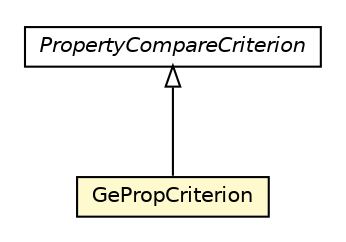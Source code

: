 #!/usr/local/bin/dot
#
# Class diagram 
# Generated by UMLGraph version R5_6_6-8-g8d7759 (http://www.umlgraph.org/)
#

digraph G {
	edge [fontname="Helvetica",fontsize=10,labelfontname="Helvetica",labelfontsize=10];
	node [fontname="Helvetica",fontsize=10,shape=plaintext];
	nodesep=0.25;
	ranksep=0.5;
	// org.dayatang.domain.internal.PropertyCompareCriterion
	c2357 [label=<<table title="org.dayatang.domain.internal.PropertyCompareCriterion" border="0" cellborder="1" cellspacing="0" cellpadding="2" port="p" href="./PropertyCompareCriterion.html">
		<tr><td><table border="0" cellspacing="0" cellpadding="1">
<tr><td align="center" balign="center"><font face="Helvetica-Oblique"> PropertyCompareCriterion </font></td></tr>
		</table></td></tr>
		</table>>, URL="./PropertyCompareCriterion.html", fontname="Helvetica", fontcolor="black", fontsize=10.0];
	// org.dayatang.domain.internal.GePropCriterion
	c2374 [label=<<table title="org.dayatang.domain.internal.GePropCriterion" border="0" cellborder="1" cellspacing="0" cellpadding="2" port="p" bgcolor="lemonChiffon" href="./GePropCriterion.html">
		<tr><td><table border="0" cellspacing="0" cellpadding="1">
<tr><td align="center" balign="center"> GePropCriterion </td></tr>
		</table></td></tr>
		</table>>, URL="./GePropCriterion.html", fontname="Helvetica", fontcolor="black", fontsize=10.0];
	//org.dayatang.domain.internal.GePropCriterion extends org.dayatang.domain.internal.PropertyCompareCriterion
	c2357:p -> c2374:p [dir=back,arrowtail=empty];
}

